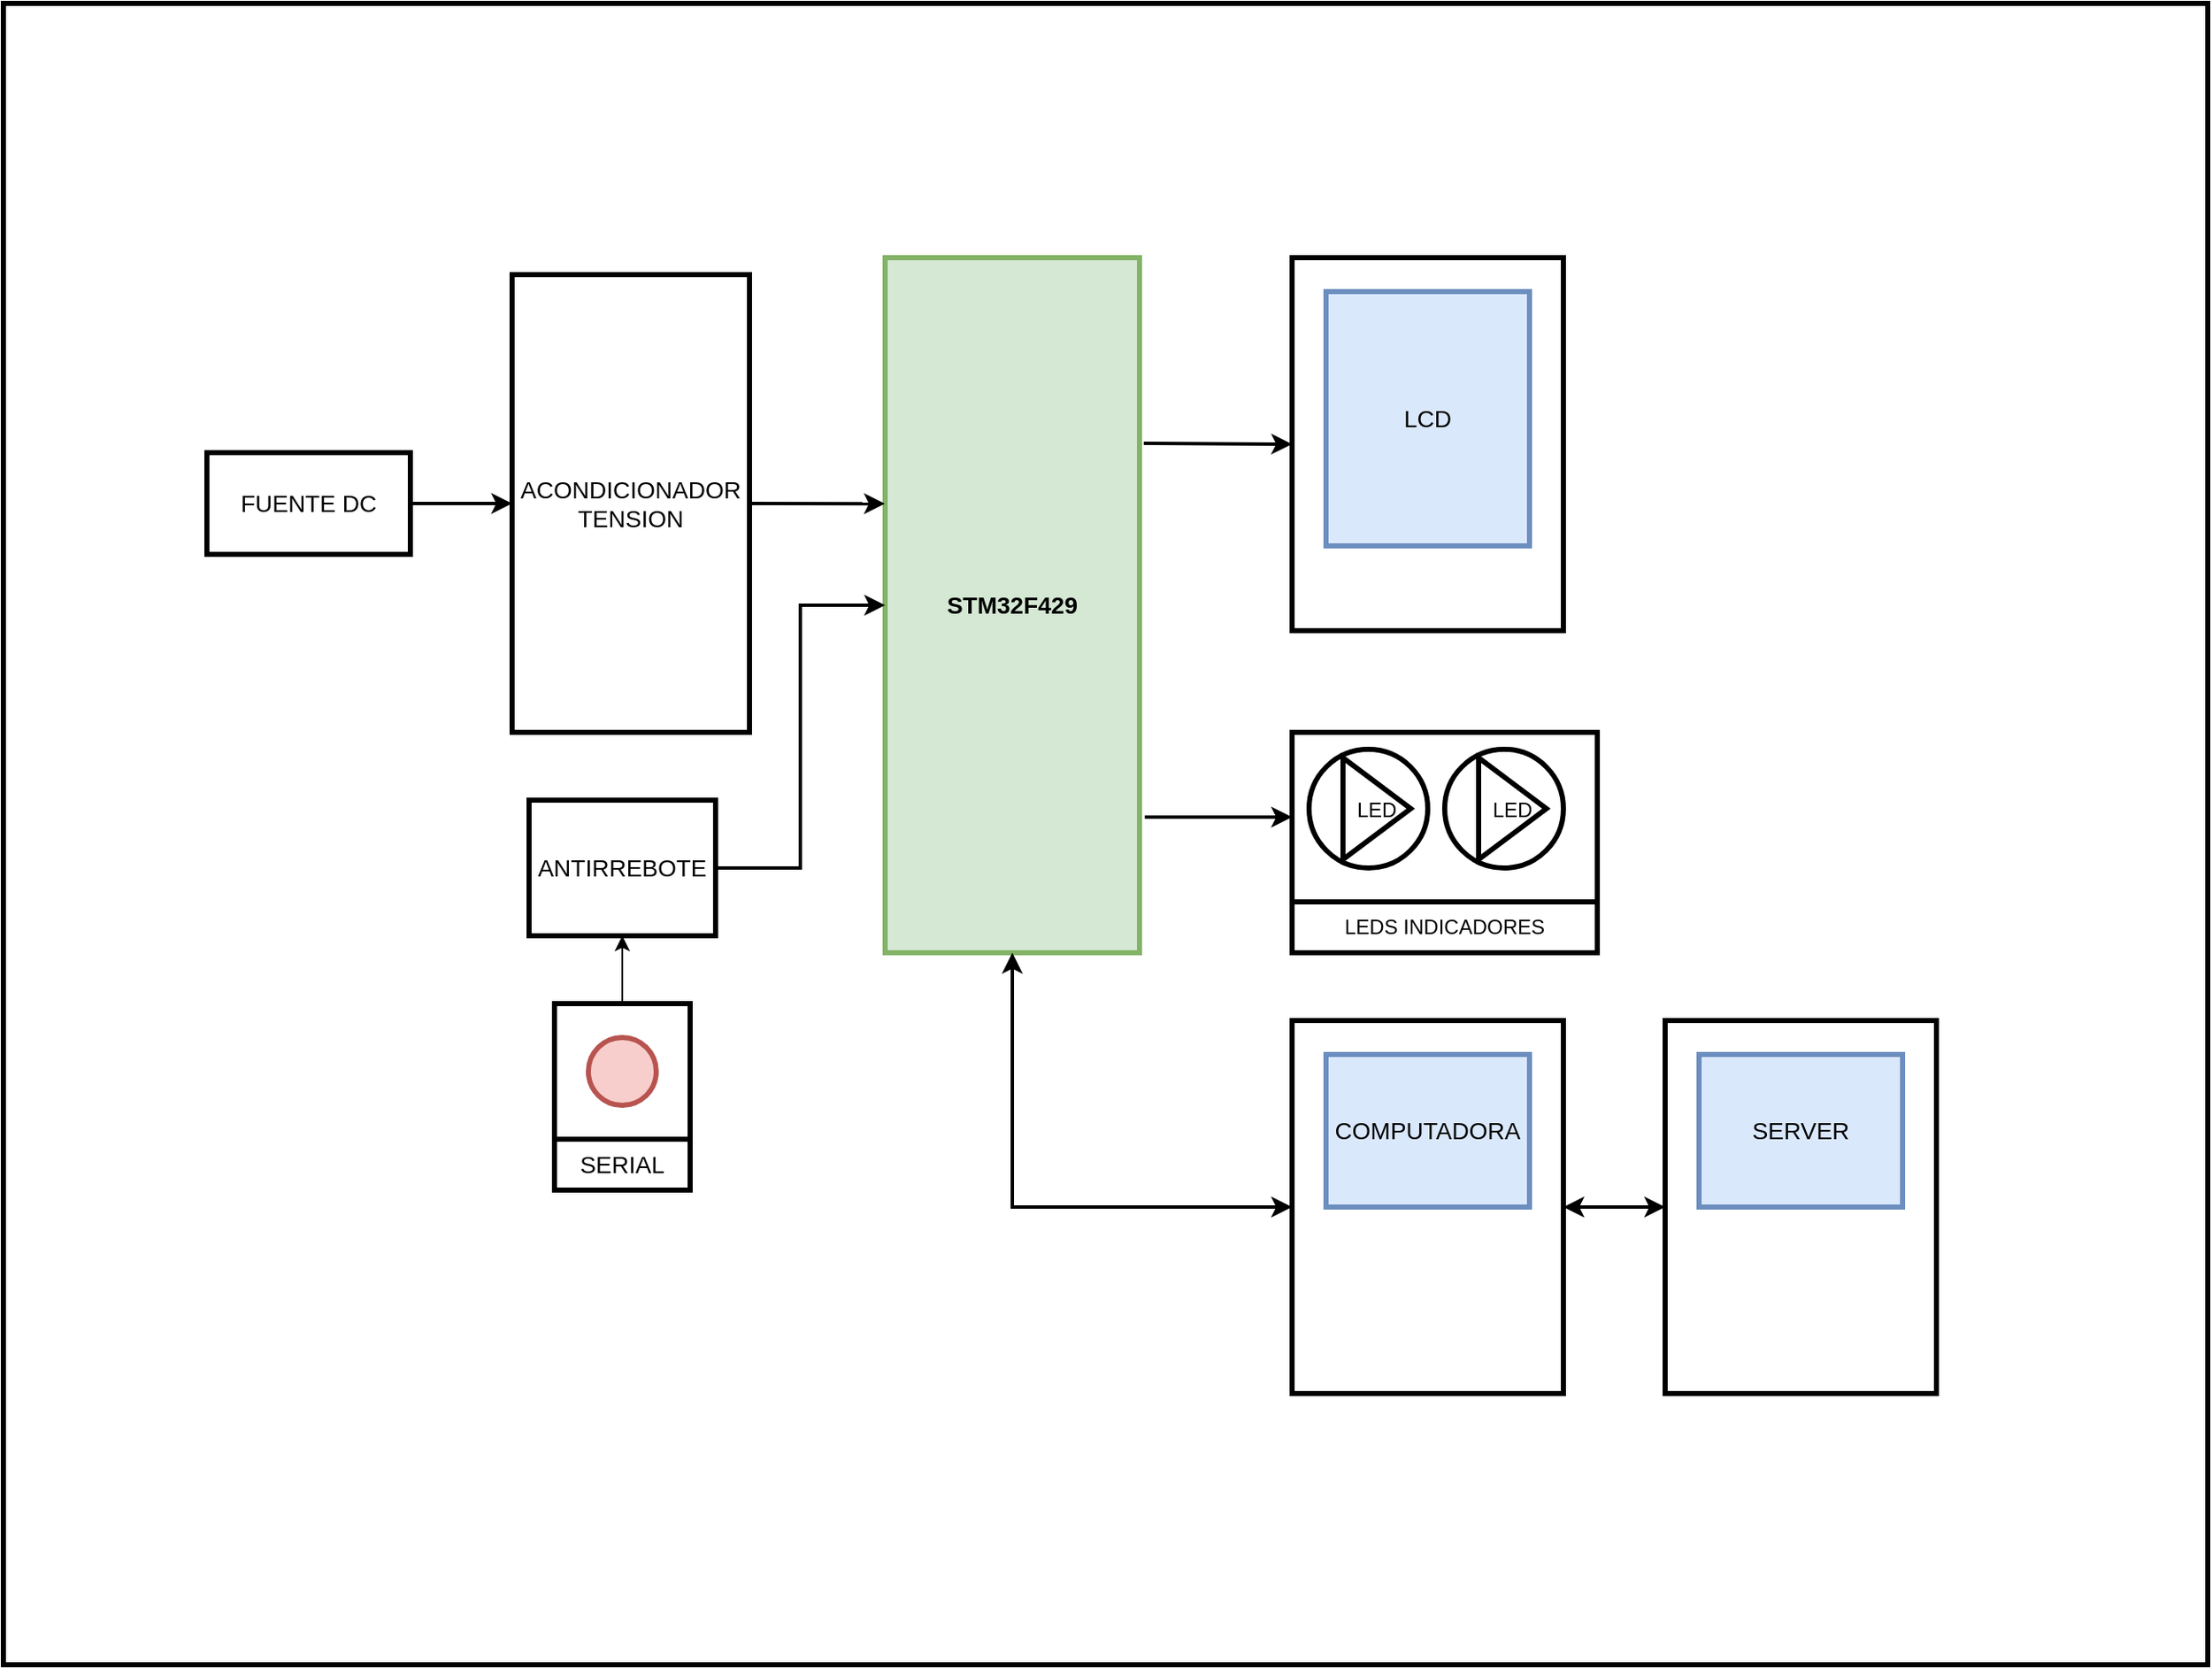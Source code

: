 <mxfile version="18.0.6" type="device"><diagram id="IkKXHwjUasJNLy0YoX5Y" name="FUNCIONAL"><mxGraphModel dx="1623" dy="1676" grid="1" gridSize="10" guides="0" tooltips="1" connect="1" arrows="1" fold="1" page="1" pageScale="1" pageWidth="850" pageHeight="1100" math="0" shadow="0"><root><mxCell id="0"/><mxCell id="1" parent="0"/><mxCell id="1VIuimCnjbW3QXmAB5di-1" value="" style="rounded=0;whiteSpace=wrap;html=1;fontSize=12;strokeWidth=3;" parent="1" vertex="1"><mxGeometry x="-60" width="1300" height="980" as="geometry"/></mxCell><mxCell id="fGPcZa670JRLlobl7yr9-1" value="&lt;font style=&quot;font-size: 14px;&quot;&gt;&lt;b&gt;STM32F429&lt;/b&gt;&lt;/font&gt;" style="rounded=0;whiteSpace=wrap;html=1;strokeWidth=3;fillColor=#d5e8d4;strokeColor=#82b366;" parent="1" vertex="1"><mxGeometry x="460" y="150" width="150" height="410" as="geometry"/></mxCell><mxCell id="fGPcZa670JRLlobl7yr9-12" value="" style="edgeStyle=orthogonalEdgeStyle;rounded=0;orthogonalLoop=1;jettySize=auto;html=1;fontSize=14;" parent="1" source="fGPcZa670JRLlobl7yr9-5" target="fGPcZa670JRLlobl7yr9-11" edge="1"><mxGeometry relative="1" as="geometry"/></mxCell><mxCell id="fGPcZa670JRLlobl7yr9-5" value="" style="whiteSpace=wrap;html=1;aspect=fixed;fontSize=14;strokeWidth=3;" parent="1" vertex="1"><mxGeometry x="265" y="590" width="80" height="80" as="geometry"/></mxCell><mxCell id="fGPcZa670JRLlobl7yr9-6" value="" style="ellipse;whiteSpace=wrap;html=1;aspect=fixed;fontSize=14;strokeWidth=3;fillColor=#f8cecc;strokeColor=#b85450;" parent="1" vertex="1"><mxGeometry x="285" y="610" width="40" height="40" as="geometry"/></mxCell><mxCell id="fGPcZa670JRLlobl7yr9-9" value="SERIAL" style="rounded=0;whiteSpace=wrap;html=1;fontSize=14;strokeWidth=3;" parent="1" vertex="1"><mxGeometry x="265" y="670" width="80" height="30" as="geometry"/></mxCell><mxCell id="fGPcZa670JRLlobl7yr9-14" value="" style="edgeStyle=orthogonalEdgeStyle;rounded=0;orthogonalLoop=1;jettySize=auto;html=1;fontSize=14;strokeWidth=2;" parent="1" source="fGPcZa670JRLlobl7yr9-11" target="fGPcZa670JRLlobl7yr9-1" edge="1"><mxGeometry relative="1" as="geometry"/></mxCell><mxCell id="fGPcZa670JRLlobl7yr9-11" value="ANTIRREBOTE" style="rounded=0;whiteSpace=wrap;html=1;fontSize=14;strokeWidth=3;" parent="1" vertex="1"><mxGeometry x="250" y="470" width="110" height="80" as="geometry"/></mxCell><mxCell id="fGPcZa670JRLlobl7yr9-16" value="FUENTE DC" style="rounded=0;whiteSpace=wrap;html=1;fontSize=14;strokeWidth=3;" parent="1" vertex="1"><mxGeometry x="60" y="265" width="120" height="60" as="geometry"/></mxCell><mxCell id="fGPcZa670JRLlobl7yr9-22" value="" style="endArrow=classic;html=1;rounded=0;fontSize=14;exitX=1;exitY=0.5;exitDx=0;exitDy=0;entryX=0;entryY=0.5;entryDx=0;entryDy=0;strokeWidth=2;" parent="1" source="fGPcZa670JRLlobl7yr9-16" target="fGPcZa670JRLlobl7yr9-26" edge="1"><mxGeometry width="50" height="50" relative="1" as="geometry"><mxPoint x="440" y="405" as="sourcePoint"/><mxPoint x="214.04" y="301.03" as="targetPoint"/></mxGeometry></mxCell><mxCell id="fGPcZa670JRLlobl7yr9-26" value="ACONDICIONADOR&lt;br&gt;TENSION" style="rounded=0;whiteSpace=wrap;html=1;fontSize=14;strokeWidth=3;" parent="1" vertex="1"><mxGeometry x="240" y="160" width="140" height="270" as="geometry"/></mxCell><mxCell id="fGPcZa670JRLlobl7yr9-29" value="" style="endArrow=classic;html=1;rounded=0;fontSize=14;exitX=1;exitY=0.5;exitDx=0;exitDy=0;entryX=-0.001;entryY=0.354;entryDx=0;entryDy=0;entryPerimeter=0;strokeWidth=2;" parent="1" source="fGPcZa670JRLlobl7yr9-26" target="fGPcZa670JRLlobl7yr9-1" edge="1"><mxGeometry width="50" height="50" relative="1" as="geometry"><mxPoint x="280" y="480" as="sourcePoint"/><mxPoint x="330" y="430" as="targetPoint"/></mxGeometry></mxCell><mxCell id="fGPcZa670JRLlobl7yr9-30" value="" style="rounded=0;whiteSpace=wrap;html=1;fontSize=14;strokeWidth=3;" parent="1" vertex="1"><mxGeometry x="700" y="150" width="160" height="220" as="geometry"/></mxCell><mxCell id="fGPcZa670JRLlobl7yr9-31" value="LCD" style="rounded=0;whiteSpace=wrap;html=1;fontSize=14;strokeWidth=3;fillColor=#dae8fc;strokeColor=#6c8ebf;" parent="1" vertex="1"><mxGeometry x="720" y="170" width="120" height="150" as="geometry"/></mxCell><mxCell id="fGPcZa670JRLlobl7yr9-46" value="" style="group" parent="1" vertex="1" connectable="0"><mxGeometry x="700" y="430" width="330" height="130" as="geometry"/></mxCell><mxCell id="fGPcZa670JRLlobl7yr9-32" value="" style="rounded=0;whiteSpace=wrap;html=1;fontSize=14;strokeWidth=3;" parent="fGPcZa670JRLlobl7yr9-46" vertex="1"><mxGeometry width="180" height="100" as="geometry"/></mxCell><mxCell id="fGPcZa670JRLlobl7yr9-35" value="" style="group" parent="fGPcZa670JRLlobl7yr9-46" vertex="1" connectable="0"><mxGeometry x="10" y="10" width="70" height="70" as="geometry"/></mxCell><mxCell id="fGPcZa670JRLlobl7yr9-33" value="" style="ellipse;whiteSpace=wrap;html=1;aspect=fixed;fontSize=14;strokeWidth=3;" parent="fGPcZa670JRLlobl7yr9-35" vertex="1"><mxGeometry width="70" height="70" as="geometry"/></mxCell><mxCell id="fGPcZa670JRLlobl7yr9-34" value="&lt;font style=&quot;font-size: 12px;&quot;&gt;LED&lt;/font&gt;" style="triangle;whiteSpace=wrap;html=1;fontSize=14;strokeWidth=3;" parent="fGPcZa670JRLlobl7yr9-35" vertex="1"><mxGeometry x="20" y="5" width="40" height="60" as="geometry"/></mxCell><mxCell id="fGPcZa670JRLlobl7yr9-36" value="" style="group" parent="fGPcZa670JRLlobl7yr9-46" vertex="1" connectable="0"><mxGeometry x="90" y="10" width="70" height="70" as="geometry"/></mxCell><mxCell id="fGPcZa670JRLlobl7yr9-37" value="" style="ellipse;whiteSpace=wrap;html=1;aspect=fixed;fontSize=14;strokeWidth=3;" parent="fGPcZa670JRLlobl7yr9-36" vertex="1"><mxGeometry width="70" height="70" as="geometry"/></mxCell><mxCell id="fGPcZa670JRLlobl7yr9-38" value="&lt;font style=&quot;font-size: 12px;&quot;&gt;LED&lt;/font&gt;" style="triangle;whiteSpace=wrap;html=1;fontSize=14;strokeWidth=3;" parent="fGPcZa670JRLlobl7yr9-36" vertex="1"><mxGeometry x="20" y="5" width="40" height="60" as="geometry"/></mxCell><mxCell id="fGPcZa670JRLlobl7yr9-45" value="LEDS INDICADORES" style="rounded=0;whiteSpace=wrap;html=1;fontSize=12;strokeWidth=3;" parent="fGPcZa670JRLlobl7yr9-46" vertex="1"><mxGeometry y="100" width="180" height="30" as="geometry"/></mxCell><mxCell id="fGPcZa670JRLlobl7yr9-47" value="" style="endArrow=classic;html=1;rounded=0;fontSize=12;entryX=0;entryY=0.5;entryDx=0;entryDy=0;exitX=1.017;exitY=0.267;exitDx=0;exitDy=0;exitPerimeter=0;strokeWidth=2;" parent="1" source="fGPcZa670JRLlobl7yr9-1" target="fGPcZa670JRLlobl7yr9-30" edge="1"><mxGeometry width="50" height="50" relative="1" as="geometry"><mxPoint x="740" y="300" as="sourcePoint"/><mxPoint x="790" y="250" as="targetPoint"/></mxGeometry></mxCell><mxCell id="fGPcZa670JRLlobl7yr9-48" value="" style="endArrow=classic;html=1;rounded=0;fontSize=12;entryX=0;entryY=0.5;entryDx=0;entryDy=0;exitX=1.021;exitY=0.805;exitDx=0;exitDy=0;exitPerimeter=0;strokeWidth=2;" parent="1" source="fGPcZa670JRLlobl7yr9-1" target="fGPcZa670JRLlobl7yr9-32" edge="1"><mxGeometry width="50" height="50" relative="1" as="geometry"><mxPoint x="740" y="420" as="sourcePoint"/><mxPoint x="790" y="370" as="targetPoint"/></mxGeometry></mxCell><mxCell id="2Orh_FBjvN7aYUSrBDIp-1" value="" style="rounded=0;whiteSpace=wrap;html=1;fontSize=14;strokeWidth=3;" vertex="1" parent="1"><mxGeometry x="700" y="600" width="160" height="220" as="geometry"/></mxCell><mxCell id="2Orh_FBjvN7aYUSrBDIp-2" value="COMPUTADORA" style="rounded=0;whiteSpace=wrap;html=1;fontSize=14;strokeWidth=3;fillColor=#dae8fc;strokeColor=#6c8ebf;" vertex="1" parent="1"><mxGeometry x="720" y="620" width="120" height="90" as="geometry"/></mxCell><mxCell id="2Orh_FBjvN7aYUSrBDIp-3" value="" style="rounded=0;whiteSpace=wrap;html=1;fontSize=14;strokeWidth=3;" vertex="1" parent="1"><mxGeometry x="920" y="600" width="160" height="220" as="geometry"/></mxCell><mxCell id="2Orh_FBjvN7aYUSrBDIp-4" value="SERVER" style="rounded=0;whiteSpace=wrap;html=1;fontSize=14;strokeWidth=3;fillColor=#dae8fc;strokeColor=#6c8ebf;" vertex="1" parent="1"><mxGeometry x="940" y="620" width="120" height="90" as="geometry"/></mxCell><mxCell id="2Orh_FBjvN7aYUSrBDIp-5" value="" style="endArrow=classic;startArrow=classic;html=1;rounded=0;exitX=1;exitY=0.5;exitDx=0;exitDy=0;entryX=0;entryY=0.5;entryDx=0;entryDy=0;strokeWidth=2;" edge="1" parent="1" source="2Orh_FBjvN7aYUSrBDIp-1" target="2Orh_FBjvN7aYUSrBDIp-3"><mxGeometry width="50" height="50" relative="1" as="geometry"><mxPoint x="470" y="430" as="sourcePoint"/><mxPoint x="520" y="380" as="targetPoint"/></mxGeometry></mxCell><mxCell id="2Orh_FBjvN7aYUSrBDIp-6" value="" style="endArrow=classic;startArrow=classic;html=1;rounded=0;strokeWidth=2;entryX=0.5;entryY=1;entryDx=0;entryDy=0;exitX=0;exitY=0.5;exitDx=0;exitDy=0;edgeStyle=orthogonalEdgeStyle;" edge="1" parent="1" source="2Orh_FBjvN7aYUSrBDIp-1" target="fGPcZa670JRLlobl7yr9-1"><mxGeometry width="50" height="50" relative="1" as="geometry"><mxPoint x="470" y="620" as="sourcePoint"/><mxPoint x="520" y="570" as="targetPoint"/></mxGeometry></mxCell></root></mxGraphModel></diagram></mxfile>